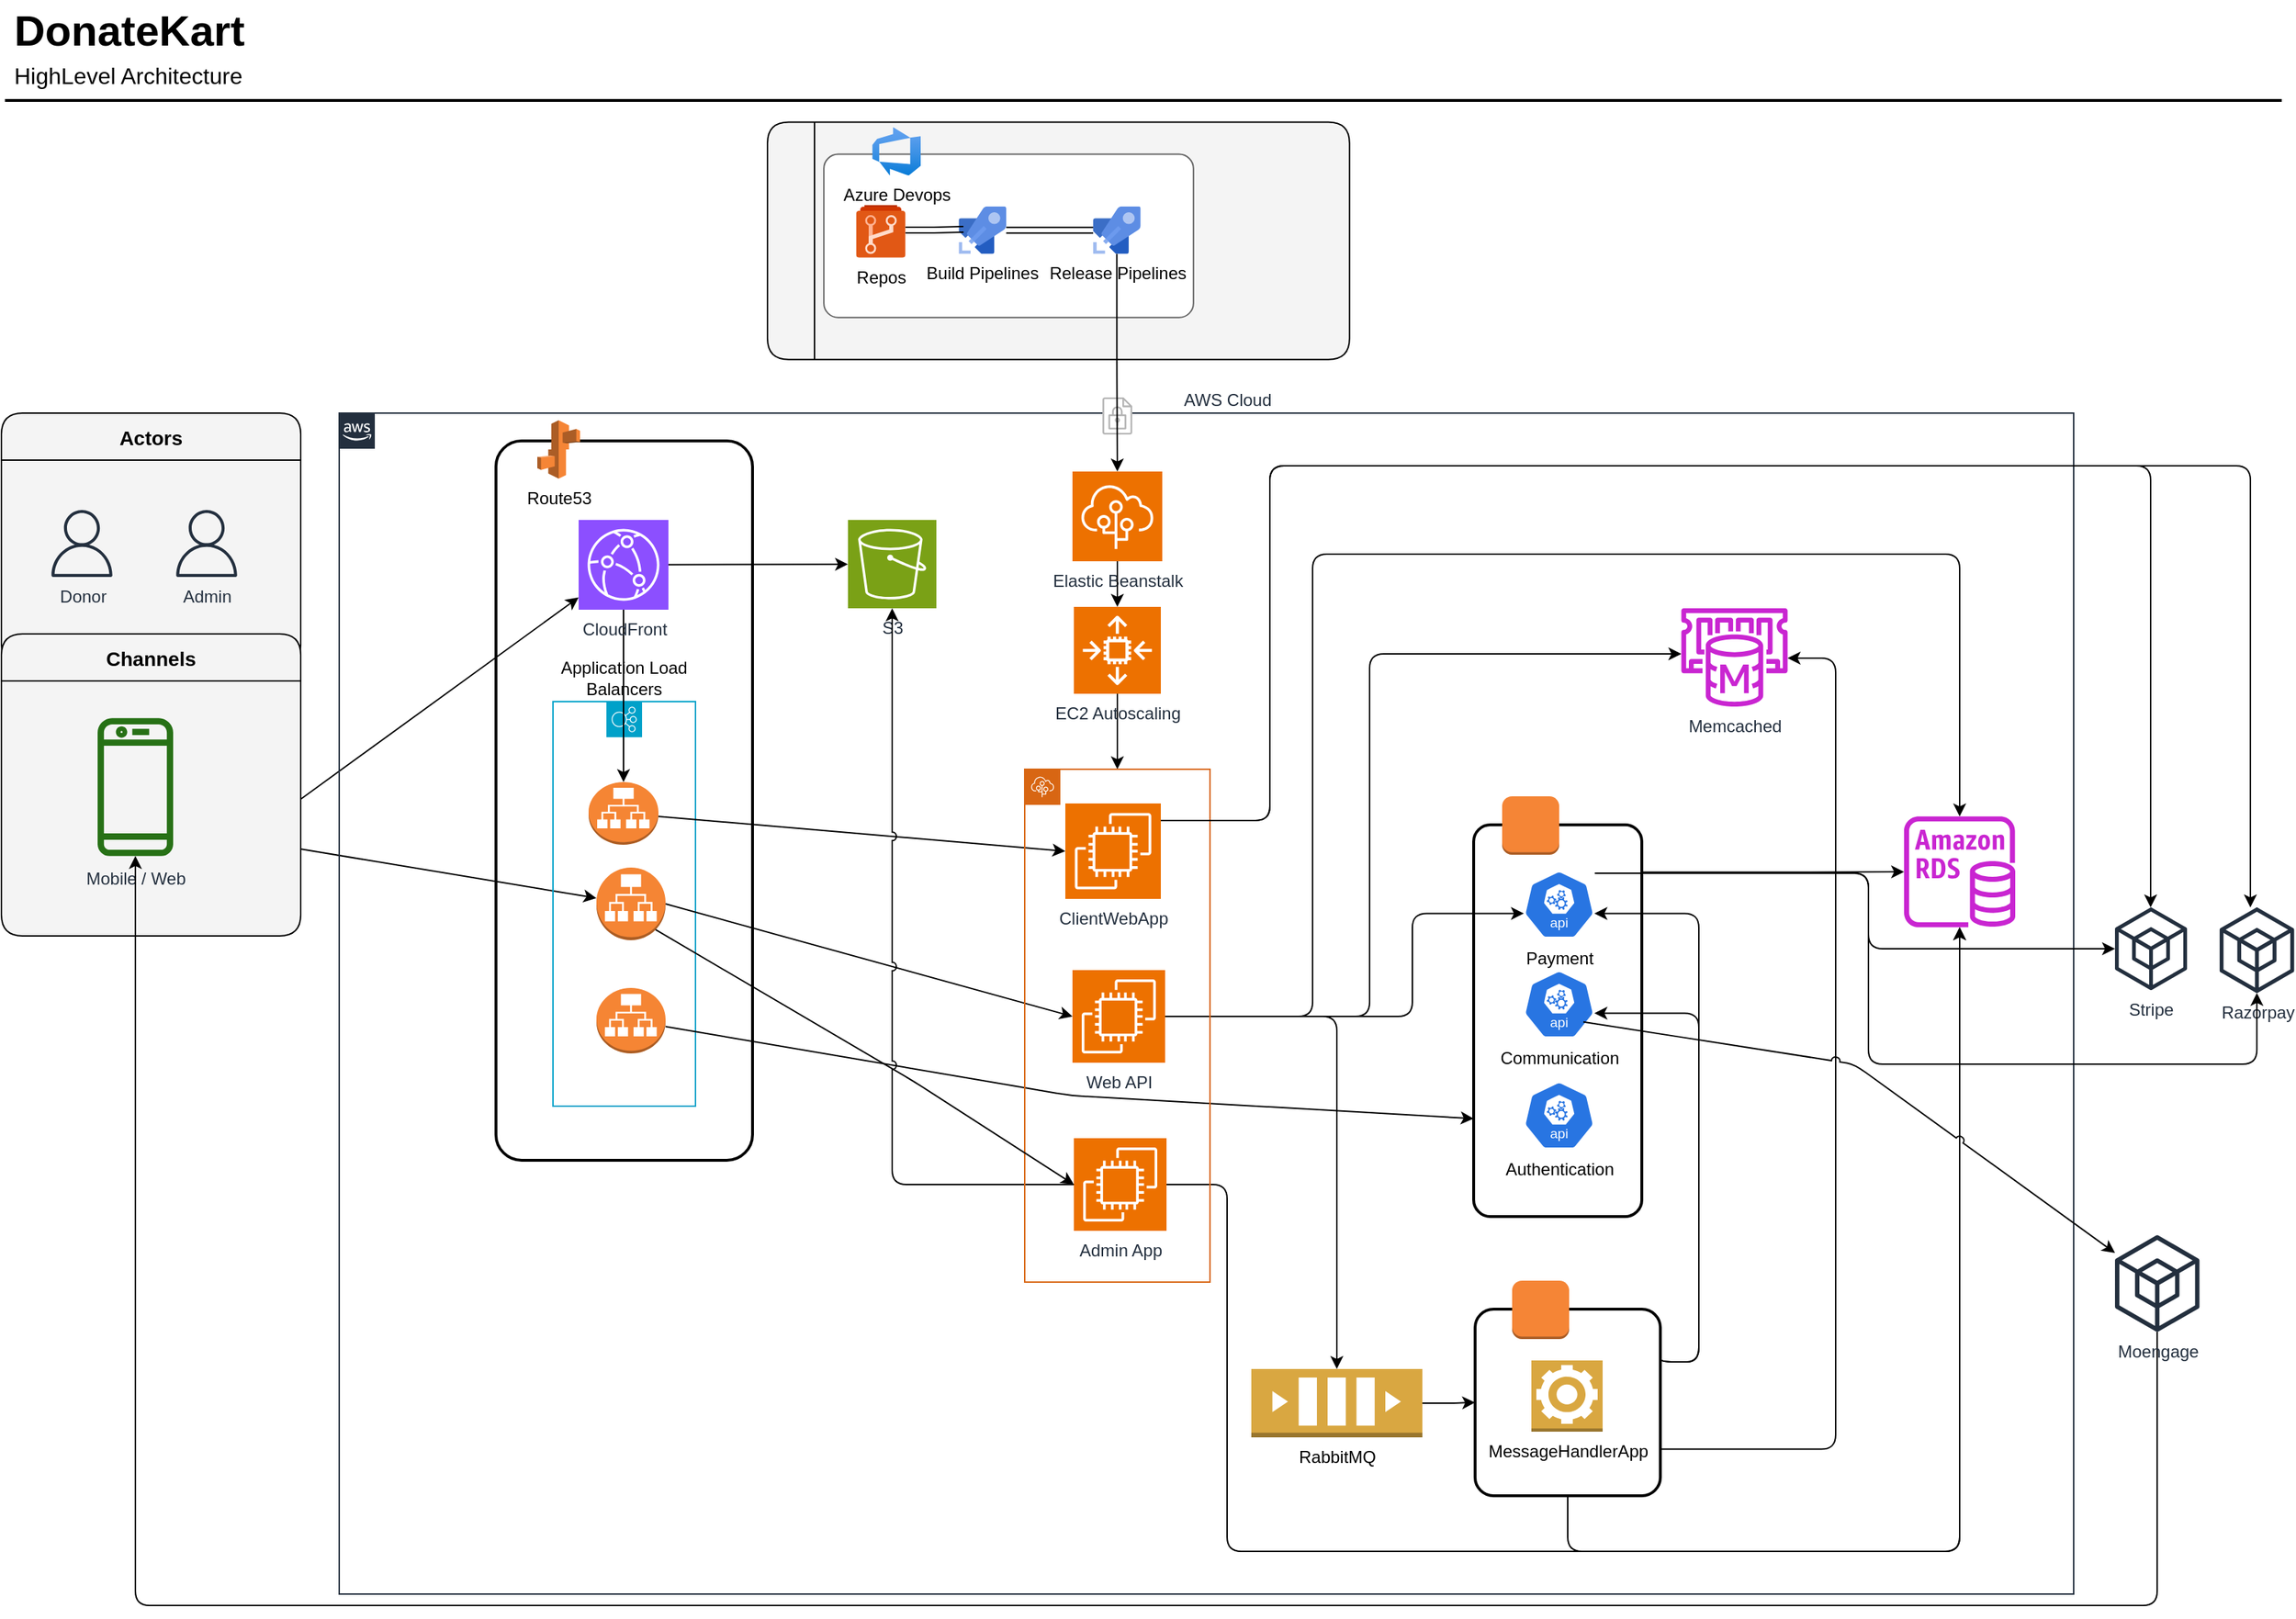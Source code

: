 <mxfile version="28.2.5">
  <diagram id="Ht1M8jgEwFfnCIfOTk4-" name="Page-1">
    <mxGraphModel dx="2037" dy="1380" grid="0" gridSize="12" guides="1" tooltips="1" connect="1" arrows="1" fold="1" page="0" pageScale="1" pageWidth="827" pageHeight="1169" background="#ffffff" math="0" shadow="0">
      <root>
        <mxCell id="0" />
        <mxCell id="1" parent="0" />
        <mxCell id="fp2YjINmD0HIYM60DAj_-10" style="rounded=1;orthogonalLoop=1;jettySize=auto;html=1;" parent="1" target="JclMTh5I75rumQ6ye4YY-29" edge="1">
          <mxGeometry relative="1" as="geometry">
            <mxPoint x="240" y="619" as="sourcePoint" />
          </mxGeometry>
        </mxCell>
        <mxCell id="fp2YjINmD0HIYM60DAj_-9" style="rounded=1;orthogonalLoop=1;jettySize=auto;html=1;" parent="1" target="JclMTh5I75rumQ6ye4YY-11" edge="1">
          <mxGeometry relative="1" as="geometry">
            <mxPoint x="240" y="584" as="sourcePoint" />
          </mxGeometry>
        </mxCell>
        <mxCell id="jZVaUwOg5UY3L9NAnvdq-71" value="AWS Cloud" style="points=[[0,0],[0.25,0],[0.5,0],[0.75,0],[1,0],[1,0.25],[1,0.5],[1,0.75],[1,1],[0.75,1],[0.5,1],[0.25,1],[0,1],[0,0.75],[0,0.5],[0,0.25]];outlineConnect=0;gradientColor=none;html=1;whiteSpace=wrap;fontSize=12;fontStyle=0;shape=mxgraph.aws4.group;grIcon=mxgraph.aws4.group_aws_cloud_alt;strokeColor=#232F3E;fillColor=none;verticalAlign=bottom;align=center;spacingLeft=30;fontColor=#232F3E;dashed=0;labelBackgroundColor=none;container=1;pointerEvents=0;collapsible=0;recursiveResize=0;labelPosition=center;verticalLabelPosition=top;rounded=1;" parent="1" vertex="1">
          <mxGeometry x="267" y="313" width="1217" height="829" as="geometry" />
        </mxCell>
        <mxCell id="JclMTh5I75rumQ6ye4YY-43" value="" style="rounded=1;arcSize=10;dashed=0;fillColor=none;gradientColor=none;strokeWidth=2;labelPosition=left;verticalLabelPosition=top;align=right;verticalAlign=bottom;" parent="jZVaUwOg5UY3L9NAnvdq-71" vertex="1">
          <mxGeometry x="110" y="19.5" width="180" height="505" as="geometry" />
        </mxCell>
        <mxCell id="fp2YjINmD0HIYM60DAj_-79" value="&lt;span style=&quot;color: rgb(0, 0, 0); text-wrap-mode: nowrap;&quot;&gt;Application Load Balancers&lt;/span&gt;" style="outlineConnect=0;gradientColor=none;html=1;whiteSpace=wrap;fontSize=12;fontStyle=0;shape=mxgraph.aws4.groupCenter;grIcon=mxgraph.aws4.group_elastic_load_balancing;grStroke=1;strokeColor=#00A1C9;fillColor=none;verticalAlign=bottom;align=center;fontColor=#00A1C9;dashed=0;spacingTop=25;labelPosition=center;verticalLabelPosition=top;rounded=1;" parent="jZVaUwOg5UY3L9NAnvdq-71" vertex="1">
          <mxGeometry x="150" y="202.5" width="100" height="284" as="geometry" />
        </mxCell>
        <mxCell id="JclMTh5I75rumQ6ye4YY-44" value="Route53" style="dashed=0;html=1;shape=mxgraph.aws3.elastic_beanstalk;fillColor=#F58536;gradientColor=none;dashed=0;verticalAlign=top;labelPosition=center;verticalLabelPosition=bottom;align=center;rounded=1;" parent="jZVaUwOg5UY3L9NAnvdq-71" vertex="1">
          <mxGeometry x="139" y="5" width="30" height="41" as="geometry" />
        </mxCell>
        <mxCell id="JclMTh5I75rumQ6ye4YY-3" value="Elastic Beanstalk" style="points=[[0,0,0],[0.25,0,0],[0.5,0,0],[0.75,0,0],[1,0,0],[0,1,0],[0.25,1,0],[0.5,1,0],[0.75,1,0],[1,1,0],[0,0.25,0],[0,0.5,0],[0,0.75,0],[1,0.25,0],[1,0.5,0],[1,0.75,0]];outlineConnect=0;fontColor=#232F3E;fillColor=#ED7100;strokeColor=#ffffff;dashed=0;verticalLabelPosition=bottom;verticalAlign=top;align=center;html=1;fontSize=12;fontStyle=0;aspect=fixed;shape=mxgraph.aws4.resourceIcon;resIcon=mxgraph.aws4.elastic_beanstalk;rounded=1;" parent="jZVaUwOg5UY3L9NAnvdq-71" vertex="1">
          <mxGeometry x="514.5" y="41" width="63" height="63" as="geometry" />
        </mxCell>
        <mxCell id="JclMTh5I75rumQ6ye4YY-7" value="ClientWebApp" style="points=[[0,0,0],[0.25,0,0],[0.5,0,0],[0.75,0,0],[1,0,0],[0,1,0],[0.25,1,0],[0.5,1,0],[0.75,1,0],[1,1,0],[0,0.25,0],[0,0.5,0],[0,0.75,0],[1,0.25,0],[1,0.5,0],[1,0.75,0]];outlineConnect=0;fontColor=#232F3E;fillColor=#ED7100;strokeColor=#ffffff;dashed=0;verticalLabelPosition=bottom;verticalAlign=top;align=center;html=1;fontSize=12;fontStyle=0;aspect=fixed;shape=mxgraph.aws4.resourceIcon;resIcon=mxgraph.aws4.ec2;rounded=1;" parent="jZVaUwOg5UY3L9NAnvdq-71" vertex="1">
          <mxGeometry x="509.5" y="274" width="67" height="67" as="geometry" />
        </mxCell>
        <mxCell id="JclMTh5I75rumQ6ye4YY-10" value="" style="outlineConnect=0;fontColor=#232F3E;gradientColor=none;fillColor=#C925D1;strokeColor=none;dashed=0;verticalLabelPosition=bottom;verticalAlign=top;align=center;html=1;fontSize=12;fontStyle=0;aspect=fixed;pointerEvents=1;shape=mxgraph.aws4.rds_instance;rounded=1;" parent="jZVaUwOg5UY3L9NAnvdq-71" vertex="1">
          <mxGeometry x="1098" y="283" width="78" height="78" as="geometry" />
        </mxCell>
        <mxCell id="fp2YjINmD0HIYM60DAj_-8" style="edgeStyle=orthogonalEdgeStyle;rounded=1;orthogonalLoop=1;jettySize=auto;html=1;" parent="jZVaUwOg5UY3L9NAnvdq-71" source="JclMTh5I75rumQ6ye4YY-11" target="JclMTh5I75rumQ6ye4YY-16" edge="1">
          <mxGeometry relative="1" as="geometry" />
        </mxCell>
        <mxCell id="fp2YjINmD0HIYM60DAj_-20" style="edgeStyle=none;rounded=1;orthogonalLoop=1;jettySize=auto;html=1;" parent="jZVaUwOg5UY3L9NAnvdq-71" source="JclMTh5I75rumQ6ye4YY-11" target="fp2YjINmD0HIYM60DAj_-19" edge="1">
          <mxGeometry relative="1" as="geometry" />
        </mxCell>
        <mxCell id="JclMTh5I75rumQ6ye4YY-11" value="CloudFront" style="points=[[0,0,0],[0.25,0,0],[0.5,0,0],[0.75,0,0],[1,0,0],[0,1,0],[0.25,1,0],[0.5,1,0],[0.75,1,0],[1,1,0],[0,0.25,0],[0,0.5,0],[0,0.75,0],[1,0.25,0],[1,0.5,0],[1,0.75,0]];outlineConnect=0;fontColor=#232F3E;fillColor=#8C4FFF;strokeColor=#ffffff;dashed=0;verticalLabelPosition=bottom;verticalAlign=top;align=center;html=1;fontSize=12;fontStyle=0;aspect=fixed;shape=mxgraph.aws4.resourceIcon;resIcon=mxgraph.aws4.cloudfront;rounded=1;" parent="jZVaUwOg5UY3L9NAnvdq-71" vertex="1">
          <mxGeometry x="168" y="75" width="63" height="63" as="geometry" />
        </mxCell>
        <mxCell id="fp2YjINmD0HIYM60DAj_-65" style="edgeStyle=orthogonalEdgeStyle;rounded=1;orthogonalLoop=1;jettySize=auto;html=1;entryX=0;entryY=0.5;entryDx=0;entryDy=0;" parent="jZVaUwOg5UY3L9NAnvdq-71" source="JclMTh5I75rumQ6ye4YY-14" target="JclMTh5I75rumQ6ye4YY-52" edge="1">
          <mxGeometry relative="1" as="geometry" />
        </mxCell>
        <mxCell id="JclMTh5I75rumQ6ye4YY-14" value="RabbitMQ" style="outlineConnect=0;dashed=0;verticalLabelPosition=bottom;verticalAlign=top;align=center;html=1;shape=mxgraph.aws3.queue;fillColor=#D9A741;gradientColor=none;rotation=0;rounded=1;" parent="jZVaUwOg5UY3L9NAnvdq-71" vertex="1">
          <mxGeometry x="640" y="671" width="120" height="48" as="geometry" />
        </mxCell>
        <mxCell id="JclMTh5I75rumQ6ye4YY-16" value="" style="outlineConnect=0;dashed=0;verticalLabelPosition=bottom;verticalAlign=top;align=center;html=1;shape=mxgraph.aws3.application_load_balancer;fillColor=#F58534;gradientColor=none;rounded=1;" parent="jZVaUwOg5UY3L9NAnvdq-71" vertex="1">
          <mxGeometry x="175" y="259" width="49" height="44" as="geometry" />
        </mxCell>
        <mxCell id="fp2YjINmD0HIYM60DAj_-42" style="edgeStyle=orthogonalEdgeStyle;rounded=1;orthogonalLoop=1;jettySize=auto;html=1;entryX=0.5;entryY=0;entryDx=0;entryDy=0;" parent="jZVaUwOg5UY3L9NAnvdq-71" source="JclMTh5I75rumQ6ye4YY-6" target="fp2YjINmD0HIYM60DAj_-41" edge="1">
          <mxGeometry relative="1" as="geometry" />
        </mxCell>
        <mxCell id="JclMTh5I75rumQ6ye4YY-6" value="EC2 Autoscaling" style="points=[[0,0,0],[0.25,0,0],[0.5,0,0],[0.75,0,0],[1,0,0],[0,1,0],[0.25,1,0],[0.5,1,0],[0.75,1,0],[1,1,0],[0,0.25,0],[0,0.5,0],[0,0.75,0],[1,0.25,0],[1,0.5,0],[1,0.75,0]];outlineConnect=0;fontColor=#232F3E;fillColor=#ED7100;strokeColor=#ffffff;dashed=0;verticalLabelPosition=bottom;verticalAlign=top;align=center;html=1;fontSize=12;fontStyle=0;aspect=fixed;shape=mxgraph.aws4.resourceIcon;resIcon=mxgraph.aws4.auto_scaling2;rounded=1;" parent="jZVaUwOg5UY3L9NAnvdq-71" vertex="1">
          <mxGeometry x="515.5" y="136" width="61" height="61" as="geometry" />
        </mxCell>
        <mxCell id="fp2YjINmD0HIYM60DAj_-45" style="edgeStyle=orthogonalEdgeStyle;rounded=1;orthogonalLoop=1;jettySize=auto;html=1;curved=0;" parent="jZVaUwOg5UY3L9NAnvdq-71" source="JclMTh5I75rumQ6ye4YY-18" target="JclMTh5I75rumQ6ye4YY-10" edge="1">
          <mxGeometry relative="1" as="geometry">
            <Array as="points">
              <mxPoint x="683" y="424" />
              <mxPoint x="683" y="99" />
              <mxPoint x="1137" y="99" />
            </Array>
          </mxGeometry>
        </mxCell>
        <mxCell id="fp2YjINmD0HIYM60DAj_-63" style="edgeStyle=orthogonalEdgeStyle;rounded=1;orthogonalLoop=1;jettySize=auto;html=1;curved=0;" parent="jZVaUwOg5UY3L9NAnvdq-71" source="JclMTh5I75rumQ6ye4YY-18" target="JclMTh5I75rumQ6ye4YY-49" edge="1">
          <mxGeometry relative="1" as="geometry">
            <Array as="points">
              <mxPoint x="723" y="424" />
              <mxPoint x="723" y="169" />
            </Array>
          </mxGeometry>
        </mxCell>
        <mxCell id="fp2YjINmD0HIYM60DAj_-64" style="edgeStyle=orthogonalEdgeStyle;rounded=1;orthogonalLoop=1;jettySize=auto;html=1;strokeColor=default;curved=0;" parent="jZVaUwOg5UY3L9NAnvdq-71" source="JclMTh5I75rumQ6ye4YY-18" target="JclMTh5I75rumQ6ye4YY-14" edge="1">
          <mxGeometry relative="1" as="geometry" />
        </mxCell>
        <mxCell id="JclMTh5I75rumQ6ye4YY-18" value="Web API" style="points=[[0,0,0],[0.25,0,0],[0.5,0,0],[0.75,0,0],[1,0,0],[0,1,0],[0.25,1,0],[0.5,1,0],[0.75,1,0],[1,1,0],[0,0.25,0],[0,0.5,0],[0,0.75,0],[1,0.25,0],[1,0.5,0],[1,0.75,0]];outlineConnect=0;fontColor=#232F3E;fillColor=#ED7100;strokeColor=#ffffff;dashed=0;verticalLabelPosition=bottom;verticalAlign=top;align=center;html=1;fontSize=12;fontStyle=0;aspect=fixed;shape=mxgraph.aws4.resourceIcon;resIcon=mxgraph.aws4.ec2;rounded=1;" parent="jZVaUwOg5UY3L9NAnvdq-71" vertex="1">
          <mxGeometry x="514.5" y="391" width="65" height="65" as="geometry" />
        </mxCell>
        <mxCell id="JclMTh5I75rumQ6ye4YY-26" style="rounded=1;orthogonalLoop=1;jettySize=auto;html=1;entryX=0;entryY=0.5;entryDx=0;entryDy=0;entryPerimeter=0;" parent="jZVaUwOg5UY3L9NAnvdq-71" source="JclMTh5I75rumQ6ye4YY-16" target="JclMTh5I75rumQ6ye4YY-7" edge="1">
          <mxGeometry relative="1" as="geometry" />
        </mxCell>
        <mxCell id="JclMTh5I75rumQ6ye4YY-27" style="rounded=1;orthogonalLoop=1;jettySize=auto;html=1;entryX=0;entryY=0.5;entryDx=0;entryDy=0;entryPerimeter=0;exitX=1;exitY=0.5;exitDx=0;exitDy=0;exitPerimeter=0;" parent="jZVaUwOg5UY3L9NAnvdq-71" source="JclMTh5I75rumQ6ye4YY-29" target="JclMTh5I75rumQ6ye4YY-18" edge="1">
          <mxGeometry relative="1" as="geometry" />
        </mxCell>
        <mxCell id="JclMTh5I75rumQ6ye4YY-29" value="" style="outlineConnect=0;dashed=0;verticalLabelPosition=bottom;verticalAlign=top;align=center;html=1;shape=mxgraph.aws3.application_load_balancer;fillColor=#F58534;gradientColor=none;rounded=1;" parent="jZVaUwOg5UY3L9NAnvdq-71" vertex="1">
          <mxGeometry x="180.5" y="319" width="48.5" height="51" as="geometry" />
        </mxCell>
        <mxCell id="JclMTh5I75rumQ6ye4YY-30" value="" style="outlineConnect=0;dashed=0;verticalLabelPosition=bottom;verticalAlign=top;align=center;html=1;shape=mxgraph.aws3.application_load_balancer;fillColor=#F58534;gradientColor=none;rounded=1;" parent="jZVaUwOg5UY3L9NAnvdq-71" vertex="1">
          <mxGeometry x="180.5" y="403.5" width="48.5" height="46" as="geometry" />
        </mxCell>
        <mxCell id="JclMTh5I75rumQ6ye4YY-49" value="Memcached" style="outlineConnect=0;fontColor=#232F3E;gradientColor=none;fillColor=#C925D1;strokeColor=none;dashed=0;verticalLabelPosition=bottom;verticalAlign=top;align=center;html=1;fontSize=12;fontStyle=0;aspect=fixed;pointerEvents=1;shape=mxgraph.aws4.elasticache_for_memcached;rounded=1;" parent="jZVaUwOg5UY3L9NAnvdq-71" vertex="1">
          <mxGeometry x="940" y="137" width="78" height="69" as="geometry" />
        </mxCell>
        <mxCell id="jZVaUwOg5UY3L9NAnvdq-182" value="" style="group;rounded=1;" parent="jZVaUwOg5UY3L9NAnvdq-71" vertex="1" connectable="0">
          <mxGeometry x="535.5" y="-11" width="21" height="26" as="geometry" />
        </mxCell>
        <mxCell id="jZVaUwOg5UY3L9NAnvdq-183" value="" style="rounded=1;whiteSpace=wrap;html=1;labelBackgroundColor=#ffffff;fontSize=14;align=center;strokeColor=none;" parent="jZVaUwOg5UY3L9NAnvdq-182" vertex="1">
          <mxGeometry width="21" height="26" as="geometry" />
        </mxCell>
        <mxCell id="jZVaUwOg5UY3L9NAnvdq-184" value="" style="outlineConnect=0;fontColor=#232F3E;gradientColor=none;fillColor=#B3B3B3;strokeColor=none;dashed=0;verticalLabelPosition=bottom;verticalAlign=top;align=center;html=1;fontSize=12;fontStyle=0;aspect=fixed;pointerEvents=1;shape=mxgraph.aws4.encrypted_data;labelBackgroundColor=#ffffff;rounded=1;" parent="jZVaUwOg5UY3L9NAnvdq-182" vertex="1">
          <mxGeometry width="21" height="26" as="geometry" />
        </mxCell>
        <mxCell id="fp2YjINmD0HIYM60DAj_-19" value="S3" style="points=[[0,0,0],[0.25,0,0],[0.5,0,0],[0.75,0,0],[1,0,0],[0,1,0],[0.25,1,0],[0.5,1,0],[0.75,1,0],[1,1,0],[0,0.25,0],[0,0.5,0],[0,0.75,0],[1,0.25,0],[1,0.5,0],[1,0.75,0]];outlineConnect=0;fontColor=#232F3E;fillColor=#7AA116;strokeColor=#ffffff;dashed=0;verticalLabelPosition=bottom;verticalAlign=top;align=center;html=1;fontSize=12;fontStyle=0;aspect=fixed;shape=mxgraph.aws4.resourceIcon;resIcon=mxgraph.aws4.s3;rounded=1;" parent="jZVaUwOg5UY3L9NAnvdq-71" vertex="1">
          <mxGeometry x="357" y="75" width="62" height="62" as="geometry" />
        </mxCell>
        <mxCell id="fp2YjINmD0HIYM60DAj_-23" value="" style="group;rounded=1;" parent="jZVaUwOg5UY3L9NAnvdq-71" vertex="1" connectable="0">
          <mxGeometry x="796" y="253" width="118" height="295" as="geometry" />
        </mxCell>
        <mxCell id="JclMTh5I75rumQ6ye4YY-34" value="" style="rounded=1;arcSize=10;dashed=0;fillColor=none;gradientColor=none;strokeWidth=2;" parent="fp2YjINmD0HIYM60DAj_-23" vertex="1">
          <mxGeometry y="36" width="118" height="275" as="geometry" />
        </mxCell>
        <mxCell id="JclMTh5I75rumQ6ye4YY-35" value="" style="dashed=0;html=1;shape=mxgraph.aws3.instance;fillColor=#F58536;gradientColor=none;dashed=0;rounded=1;" parent="fp2YjINmD0HIYM60DAj_-23" vertex="1">
          <mxGeometry x="20" y="16" width="40" height="41" as="geometry" />
        </mxCell>
        <mxCell id="JclMTh5I75rumQ6ye4YY-38" value="Payment" style="aspect=fixed;html=1;dashed=0;whitespace=wrap;verticalLabelPosition=bottom;verticalAlign=top;fillColor=#2875E2;strokeColor=#ffffff;points=[[0.005,0.63,0],[0.1,0.2,0],[0.9,0.2,0],[0.5,0,0],[0.995,0.63,0],[0.72,0.99,0],[0.5,1,0],[0.28,0.99,0]];shape=mxgraph.kubernetes.icon2;kubernetesLabel=1;prIcon=api;rounded=1;" parent="fp2YjINmD0HIYM60DAj_-23" vertex="1">
          <mxGeometry x="35" y="68" width="50" height="48" as="geometry" />
        </mxCell>
        <mxCell id="JclMTh5I75rumQ6ye4YY-40" value="Authentication" style="aspect=fixed;html=1;dashed=0;whitespace=wrap;verticalLabelPosition=bottom;verticalAlign=top;fillColor=#2875E2;strokeColor=#ffffff;points=[[0.005,0.63,0],[0.1,0.2,0],[0.9,0.2,0],[0.5,0,0],[0.995,0.63,0],[0.72,0.99,0],[0.5,1,0],[0.28,0.99,0]];shape=mxgraph.kubernetes.icon2;kubernetesLabel=1;prIcon=api;rounded=1;" parent="fp2YjINmD0HIYM60DAj_-23" vertex="1">
          <mxGeometry x="35" y="216" width="50" height="48" as="geometry" />
        </mxCell>
        <mxCell id="JclMTh5I75rumQ6ye4YY-39" value="Communication" style="aspect=fixed;html=1;dashed=0;whitespace=wrap;verticalLabelPosition=bottom;verticalAlign=top;fillColor=#2875E2;strokeColor=#ffffff;points=[[0.005,0.63,0],[0.1,0.2,0],[0.9,0.2,0],[0.5,0,0],[0.995,0.63,0],[0.72,0.99,0],[0.5,1,0],[0.28,0.99,0]];shape=mxgraph.kubernetes.icon2;kubernetesLabel=1;prIcon=api;rounded=1;" parent="fp2YjINmD0HIYM60DAj_-23" vertex="1">
          <mxGeometry x="35" y="138" width="50" height="48" as="geometry" />
        </mxCell>
        <mxCell id="fp2YjINmD0HIYM60DAj_-43" style="edgeStyle=orthogonalEdgeStyle;rounded=1;orthogonalLoop=1;jettySize=auto;html=1;exitX=1;exitY=0.75;exitDx=0;exitDy=0;curved=0;" parent="jZVaUwOg5UY3L9NAnvdq-71" source="JclMTh5I75rumQ6ye4YY-52" target="JclMTh5I75rumQ6ye4YY-49" edge="1">
          <mxGeometry relative="1" as="geometry">
            <Array as="points">
              <mxPoint x="1050" y="727" />
              <mxPoint x="1050" y="172" />
            </Array>
          </mxGeometry>
        </mxCell>
        <mxCell id="fp2YjINmD0HIYM60DAj_-56" style="edgeStyle=orthogonalEdgeStyle;rounded=1;orthogonalLoop=1;jettySize=auto;html=1;curved=0;" parent="jZVaUwOg5UY3L9NAnvdq-71" source="JclMTh5I75rumQ6ye4YY-52" target="JclMTh5I75rumQ6ye4YY-10" edge="1">
          <mxGeometry relative="1" as="geometry">
            <Array as="points">
              <mxPoint x="862" y="799" />
              <mxPoint x="1137" y="799" />
            </Array>
          </mxGeometry>
        </mxCell>
        <mxCell id="JclMTh5I75rumQ6ye4YY-52" value="" style="rounded=1;arcSize=10;dashed=0;fillColor=none;gradientColor=none;strokeWidth=2;" parent="jZVaUwOg5UY3L9NAnvdq-71" vertex="1">
          <mxGeometry x="797" y="629" width="130" height="131" as="geometry" />
        </mxCell>
        <mxCell id="JclMTh5I75rumQ6ye4YY-53" value="" style="dashed=0;html=1;shape=mxgraph.aws3.instance;fillColor=#F58536;gradientColor=none;dashed=0;rounded=1;" parent="jZVaUwOg5UY3L9NAnvdq-71" vertex="1">
          <mxGeometry x="823" y="609" width="40" height="41" as="geometry" />
        </mxCell>
        <mxCell id="fp2YjINmD0HIYM60DAj_-3" value="MessageHandlerApp" style="outlineConnect=0;dashed=0;verticalLabelPosition=bottom;verticalAlign=top;align=center;html=1;shape=mxgraph.aws3.worker;fillColor=#D9A741;gradientColor=none;rounded=1;" parent="jZVaUwOg5UY3L9NAnvdq-71" vertex="1">
          <mxGeometry x="836.5" y="665" width="50" height="50" as="geometry" />
        </mxCell>
        <mxCell id="fp2YjINmD0HIYM60DAj_-28" style="rounded=1;orthogonalLoop=1;jettySize=auto;html=1;entryX=0;entryY=0.75;entryDx=0;entryDy=0;" parent="jZVaUwOg5UY3L9NAnvdq-71" source="JclMTh5I75rumQ6ye4YY-30" target="JclMTh5I75rumQ6ye4YY-34" edge="1">
          <mxGeometry relative="1" as="geometry">
            <Array as="points">
              <mxPoint x="513" y="479" />
            </Array>
          </mxGeometry>
        </mxCell>
        <mxCell id="fp2YjINmD0HIYM60DAj_-31" style="edgeStyle=orthogonalEdgeStyle;rounded=1;orthogonalLoop=1;jettySize=auto;html=1;entryX=0.005;entryY=0.63;entryDx=0;entryDy=0;entryPerimeter=0;curved=0;" parent="jZVaUwOg5UY3L9NAnvdq-71" source="JclMTh5I75rumQ6ye4YY-18" target="JclMTh5I75rumQ6ye4YY-38" edge="1">
          <mxGeometry relative="1" as="geometry">
            <Array as="points">
              <mxPoint x="753" y="424" />
              <mxPoint x="753" y="351" />
            </Array>
          </mxGeometry>
        </mxCell>
        <mxCell id="fp2YjINmD0HIYM60DAj_-33" style="edgeStyle=orthogonalEdgeStyle;rounded=1;orthogonalLoop=1;jettySize=auto;html=1;entryX=0.995;entryY=0.63;entryDx=0;entryDy=0;entryPerimeter=0;exitX=1;exitY=0.25;exitDx=0;exitDy=0;curved=0;" parent="jZVaUwOg5UY3L9NAnvdq-71" source="JclMTh5I75rumQ6ye4YY-52" target="JclMTh5I75rumQ6ye4YY-38" edge="1">
          <mxGeometry relative="1" as="geometry">
            <Array as="points">
              <mxPoint x="954" y="666" />
              <mxPoint x="954" y="351" />
            </Array>
          </mxGeometry>
        </mxCell>
        <mxCell id="fp2YjINmD0HIYM60DAj_-34" style="edgeStyle=orthogonalEdgeStyle;rounded=1;orthogonalLoop=1;jettySize=auto;html=1;entryX=0.995;entryY=0.63;entryDx=0;entryDy=0;entryPerimeter=0;exitX=1;exitY=0.25;exitDx=0;exitDy=0;curved=0;" parent="jZVaUwOg5UY3L9NAnvdq-71" source="JclMTh5I75rumQ6ye4YY-52" target="JclMTh5I75rumQ6ye4YY-39" edge="1">
          <mxGeometry relative="1" as="geometry">
            <Array as="points">
              <mxPoint x="954" y="666" />
              <mxPoint x="954" y="421" />
            </Array>
          </mxGeometry>
        </mxCell>
        <mxCell id="fp2YjINmD0HIYM60DAj_-37" style="edgeStyle=orthogonalEdgeStyle;rounded=1;orthogonalLoop=1;jettySize=auto;html=1;jumpStyle=arc;" parent="jZVaUwOg5UY3L9NAnvdq-71" source="fp2YjINmD0HIYM60DAj_-36" target="fp2YjINmD0HIYM60DAj_-19" edge="1">
          <mxGeometry relative="1" as="geometry" />
        </mxCell>
        <mxCell id="fp2YjINmD0HIYM60DAj_-48" style="edgeStyle=orthogonalEdgeStyle;rounded=1;orthogonalLoop=1;jettySize=auto;html=1;curved=0;jumpStyle=arc;" parent="jZVaUwOg5UY3L9NAnvdq-71" source="fp2YjINmD0HIYM60DAj_-36" target="JclMTh5I75rumQ6ye4YY-10" edge="1">
          <mxGeometry relative="1" as="geometry">
            <Array as="points">
              <mxPoint x="623" y="542" />
              <mxPoint x="623" y="799" />
              <mxPoint x="1137" y="799" />
            </Array>
          </mxGeometry>
        </mxCell>
        <mxCell id="fp2YjINmD0HIYM60DAj_-36" value="Admin App" style="points=[[0,0,0],[0.25,0,0],[0.5,0,0],[0.75,0,0],[1,0,0],[0,1,0],[0.25,1,0],[0.5,1,0],[0.75,1,0],[1,1,0],[0,0.25,0],[0,0.5,0],[0,0.75,0],[1,0.25,0],[1,0.5,0],[1,0.75,0]];outlineConnect=0;fontColor=#232F3E;fillColor=#ED7100;strokeColor=#ffffff;dashed=0;verticalLabelPosition=bottom;verticalAlign=top;align=center;html=1;fontSize=12;fontStyle=0;aspect=fixed;shape=mxgraph.aws4.resourceIcon;resIcon=mxgraph.aws4.ec2;rounded=1;" parent="jZVaUwOg5UY3L9NAnvdq-71" vertex="1">
          <mxGeometry x="515.5" y="509" width="65" height="65" as="geometry" />
        </mxCell>
        <mxCell id="fp2YjINmD0HIYM60DAj_-40" style="edgeStyle=orthogonalEdgeStyle;rounded=1;orthogonalLoop=1;jettySize=auto;html=1;exitX=0.5;exitY=1;exitDx=0;exitDy=0;exitPerimeter=0;entryX=0.5;entryY=0;entryDx=0;entryDy=0;entryPerimeter=0;" parent="jZVaUwOg5UY3L9NAnvdq-71" source="JclMTh5I75rumQ6ye4YY-3" target="JclMTh5I75rumQ6ye4YY-6" edge="1">
          <mxGeometry relative="1" as="geometry" />
        </mxCell>
        <mxCell id="fp2YjINmD0HIYM60DAj_-41" value="" style="points=[[0,0],[0.25,0],[0.5,0],[0.75,0],[1,0],[1,0.25],[1,0.5],[1,0.75],[1,1],[0.75,1],[0.5,1],[0.25,1],[0,1],[0,0.75],[0,0.5],[0,0.25]];outlineConnect=0;gradientColor=none;html=1;whiteSpace=wrap;fontSize=12;fontStyle=0;container=1;pointerEvents=0;collapsible=0;recursiveResize=0;shape=mxgraph.aws4.group;grIcon=mxgraph.aws4.group_elastic_beanstalk;strokeColor=#D86613;fillColor=none;verticalAlign=top;align=left;spacingLeft=30;fontColor=#D86613;dashed=0;rounded=1;" parent="jZVaUwOg5UY3L9NAnvdq-71" vertex="1">
          <mxGeometry x="481" y="250" width="130" height="360" as="geometry" />
        </mxCell>
        <mxCell id="fp2YjINmD0HIYM60DAj_-49" style="rounded=1;orthogonalLoop=1;jettySize=auto;html=1;entryX=0;entryY=0.5;entryDx=0;entryDy=0;entryPerimeter=0;exitX=0.855;exitY=0.855;exitDx=0;exitDy=0;exitPerimeter=0;" parent="jZVaUwOg5UY3L9NAnvdq-71" source="JclMTh5I75rumQ6ye4YY-29" target="fp2YjINmD0HIYM60DAj_-36" edge="1">
          <mxGeometry relative="1" as="geometry">
            <Array as="points">
              <mxPoint x="403" y="469" />
            </Array>
          </mxGeometry>
        </mxCell>
        <mxCell id="fp2YjINmD0HIYM60DAj_-61" style="edgeStyle=orthogonalEdgeStyle;rounded=1;orthogonalLoop=1;jettySize=auto;html=1;exitX=0.992;exitY=0.121;exitDx=0;exitDy=0;exitPerimeter=0;" parent="jZVaUwOg5UY3L9NAnvdq-71" source="JclMTh5I75rumQ6ye4YY-34" target="JclMTh5I75rumQ6ye4YY-10" edge="1">
          <mxGeometry relative="1" as="geometry">
            <mxPoint x="920" y="321" as="sourcePoint" />
          </mxGeometry>
        </mxCell>
        <mxCell id="jZVaUwOg5UY3L9NAnvdq-111" value="" style="edgeStyle=elbowEdgeStyle;rounded=1;orthogonalLoop=1;jettySize=auto;html=1;endArrow=open;endFill=0;strokeColor=#545B64;strokeWidth=2;fontSize=14;" parent="1" edge="1">
          <mxGeometry relative="1" as="geometry">
            <mxPoint x="608.857" y="583.036" as="sourcePoint" />
            <mxPoint x="609" y="584" as="targetPoint" />
          </mxGeometry>
        </mxCell>
        <mxCell id="-QjtrjUzRDEMRZ5MF8oH-47" value="DonateKart" style="text;html=1;resizable=0;points=[];autosize=1;align=left;verticalAlign=top;spacingTop=-4;fontSize=30;fontStyle=1;labelBackgroundColor=none;rounded=1;" parent="1" vertex="1">
          <mxGeometry x="36.5" y="23.5" width="180" height="40" as="geometry" />
        </mxCell>
        <mxCell id="-QjtrjUzRDEMRZ5MF8oH-48" value="HighLevel Architecture" style="text;html=1;resizable=0;points=[];autosize=1;align=left;verticalAlign=top;spacingTop=-4;fontSize=16;labelBackgroundColor=none;rounded=1;" parent="1" vertex="1">
          <mxGeometry x="36.5" y="63.5" width="180" height="30" as="geometry" />
        </mxCell>
        <mxCell id="SCVMTBWpLvtzJIhz15lM-1" value="" style="line;strokeWidth=2;html=1;fontSize=14;labelBackgroundColor=none;rounded=1;" parent="1" vertex="1">
          <mxGeometry x="32.5" y="88.5" width="1597.5" height="10" as="geometry" />
        </mxCell>
        <mxCell id="jZVaUwOg5UY3L9NAnvdq-59" value="Actors" style="swimlane;fontSize=14;align=center;swimlaneFillColor=#f4f4f4;fillColor=#f4f4f4;startSize=33;container=1;pointerEvents=0;collapsible=0;recursiveResize=0;rounded=1;" parent="1" vertex="1">
          <mxGeometry x="30" y="313" width="210" height="177" as="geometry" />
        </mxCell>
        <mxCell id="jZVaUwOg5UY3L9NAnvdq-60" value="Donor" style="outlineConnect=0;fontColor=#232F3E;gradientColor=none;fillColor=#232F3E;strokeColor=none;dashed=0;verticalLabelPosition=bottom;verticalAlign=top;align=center;html=1;fontSize=12;fontStyle=0;aspect=fixed;pointerEvents=1;shape=mxgraph.aws4.user;labelBackgroundColor=none;rounded=1;" parent="jZVaUwOg5UY3L9NAnvdq-59" vertex="1">
          <mxGeometry x="33" y="68" width="47" height="47" as="geometry" />
        </mxCell>
        <mxCell id="fp2YjINmD0HIYM60DAj_-38" value="Admin" style="outlineConnect=0;fontColor=#232F3E;gradientColor=none;fillColor=#232F3E;strokeColor=none;dashed=0;verticalLabelPosition=bottom;verticalAlign=top;align=center;html=1;fontSize=12;fontStyle=0;aspect=fixed;pointerEvents=1;shape=mxgraph.aws4.user;labelBackgroundColor=none;rounded=1;" parent="jZVaUwOg5UY3L9NAnvdq-59" vertex="1">
          <mxGeometry x="120.5" y="68" width="47" height="47" as="geometry" />
        </mxCell>
        <mxCell id="jZVaUwOg5UY3L9NAnvdq-62" value="Channels" style="swimlane;fontSize=14;align=center;swimlaneFillColor=#f4f4f4;fillColor=#f4f4f4;startSize=33;container=1;pointerEvents=0;collapsible=0;recursiveResize=0;rounded=1;" parent="1" vertex="1">
          <mxGeometry x="30" y="468" width="210" height="212" as="geometry" />
        </mxCell>
        <mxCell id="jZVaUwOg5UY3L9NAnvdq-65" value="Mobile / Web" style="outlineConnect=0;fontColor=#232F3E;gradientColor=none;strokeColor=none;fillColor=#277116;dashed=0;verticalLabelPosition=bottom;verticalAlign=top;align=center;html=1;fontSize=12;fontStyle=0;shape=mxgraph.aws4.mobile_client;labelBackgroundColor=none;rounded=1;" parent="jZVaUwOg5UY3L9NAnvdq-62" vertex="1">
          <mxGeometry x="67.5" y="57.5" width="53" height="100" as="geometry" />
        </mxCell>
        <mxCell id="jZVaUwOg5UY3L9NAnvdq-93" value="Stripe" style="outlineConnect=0;fontColor=#232F3E;gradientColor=none;fillColor=#232F3E;strokeColor=none;dashed=0;verticalLabelPosition=bottom;verticalAlign=top;align=center;html=1;fontSize=12;fontStyle=0;aspect=fixed;pointerEvents=1;shape=mxgraph.aws4.external_sdk;labelBackgroundColor=none;rounded=1;" parent="1" vertex="1">
          <mxGeometry x="1513" y="660" width="50.56" height="58" as="geometry" />
        </mxCell>
        <mxCell id="jZVaUwOg5UY3L9NAnvdq-94" value="Razorpay" style="outlineConnect=0;fontColor=#232F3E;gradientColor=none;fillColor=#232F3E;strokeColor=none;dashed=0;verticalLabelPosition=bottom;verticalAlign=top;align=center;html=1;fontSize=12;fontStyle=0;aspect=fixed;pointerEvents=1;shape=mxgraph.aws4.external_sdk;labelBackgroundColor=none;rounded=1;" parent="1" vertex="1">
          <mxGeometry x="1586.41" y="660" width="52.31" height="60" as="geometry" />
        </mxCell>
        <mxCell id="JclMTh5I75rumQ6ye4YY-13" value="" style="edgeStyle=elbowEdgeStyle;rounded=1;orthogonalLoop=1;jettySize=auto;html=1;endArrow=open;endFill=0;strokeColor=#545B64;strokeWidth=2;fontSize=14;" parent="1" edge="1">
          <mxGeometry relative="1" as="geometry">
            <mxPoint x="550.0" y="584" as="sourcePoint" />
            <mxPoint x="550.286" y="583.993" as="targetPoint" />
          </mxGeometry>
        </mxCell>
        <mxCell id="JclMTh5I75rumQ6ye4YY-54" value="" style="swimlane;fontSize=14;align=center;swimlaneFillColor=#f4f4f4;fillColor=#f4f4f4;startSize=33;container=1;pointerEvents=0;collapsible=0;recursiveResize=0;rotation=-90;rounded=1;" parent="1" vertex="1">
          <mxGeometry x="688.39" y="-12.14" width="166.64" height="408.39" as="geometry" />
        </mxCell>
        <mxCell id="fp2YjINmD0HIYM60DAj_-71" value="" style="shape=mxgraph.mockup.containers.marginRect;rectMarginTop=10;strokeColor=#666666;strokeWidth=1;dashed=0;rounded=1;arcSize=5;recursiveResize=0;html=1;whiteSpace=wrap;" parent="JclMTh5I75rumQ6ye4YY-54" vertex="1">
          <mxGeometry x="-81.32" y="133.44" width="259.32" height="124.56" as="geometry" />
        </mxCell>
        <mxCell id="JclMTh5I75rumQ6ye4YY-57" value="Release Pipelines" style="image;aspect=fixed;html=1;points=[];align=center;fontSize=12;image=img/lib/mscae/Azure_Pipelines.svg;rotation=0;rounded=1;" parent="JclMTh5I75rumQ6ye4YY-54" vertex="1">
          <mxGeometry x="107.63" y="180.07" width="33.32" height="33.32" as="geometry" />
        </mxCell>
        <mxCell id="fp2YjINmD0HIYM60DAj_-70" value="Repos" style="image;aspect=fixed;html=1;points=[];align=center;fontSize=12;image=img/lib/mscae/Azure_Repos.svg;rounded=1;" parent="JclMTh5I75rumQ6ye4YY-54" vertex="1">
          <mxGeometry x="-58.71" y="177.47" width="34.66" height="38.51" as="geometry" />
        </mxCell>
        <mxCell id="fp2YjINmD0HIYM60DAj_-67" value="Azure Devops" style="image;aspect=fixed;html=1;points=[];align=center;fontSize=12;image=img/lib/azure2/devops/Azure_DevOps.svg;rounded=1;" parent="JclMTh5I75rumQ6ye4YY-54" vertex="1">
          <mxGeometry x="-47.32" y="124.44" width="34" height="34" as="geometry" />
        </mxCell>
        <mxCell id="9ufxYr2BjAIMq-CSdd-i-3" style="edgeStyle=orthogonalEdgeStyle;rounded=1;orthogonalLoop=1;jettySize=auto;html=1;shape=link;" parent="JclMTh5I75rumQ6ye4YY-54" source="9ufxYr2BjAIMq-CSdd-i-1" target="JclMTh5I75rumQ6ye4YY-57" edge="1">
          <mxGeometry relative="1" as="geometry" />
        </mxCell>
        <mxCell id="9ufxYr2BjAIMq-CSdd-i-1" value="Build Pipelines" style="image;aspect=fixed;html=1;points=[];align=center;fontSize=12;image=img/lib/mscae/Azure_Pipelines.svg;rotation=0;rounded=1;" parent="JclMTh5I75rumQ6ye4YY-54" vertex="1">
          <mxGeometry x="13.29" y="180.07" width="33.32" height="33.32" as="geometry" />
        </mxCell>
        <mxCell id="9ufxYr2BjAIMq-CSdd-i-2" style="edgeStyle=orthogonalEdgeStyle;rounded=1;orthogonalLoop=1;jettySize=auto;html=1;entryX=0.1;entryY=0.482;entryDx=0;entryDy=0;entryPerimeter=0;shape=link;" parent="JclMTh5I75rumQ6ye4YY-54" source="fp2YjINmD0HIYM60DAj_-70" target="9ufxYr2BjAIMq-CSdd-i-1" edge="1">
          <mxGeometry relative="1" as="geometry" />
        </mxCell>
        <mxCell id="fp2YjINmD0HIYM60DAj_-78" style="edgeStyle=orthogonalEdgeStyle;rounded=1;orthogonalLoop=1;jettySize=auto;html=1;" parent="1" source="fp2YjINmD0HIYM60DAj_-50" target="jZVaUwOg5UY3L9NAnvdq-65" edge="1">
          <mxGeometry relative="1" as="geometry">
            <Array as="points">
              <mxPoint x="1543" y="1150" />
              <mxPoint x="124" y="1150" />
            </Array>
          </mxGeometry>
        </mxCell>
        <mxCell id="fp2YjINmD0HIYM60DAj_-50" value="Moengage" style="outlineConnect=0;fontColor=#232F3E;gradientColor=none;fillColor=#232F3E;strokeColor=none;dashed=0;verticalLabelPosition=bottom;verticalAlign=top;align=center;html=1;fontSize=12;fontStyle=0;aspect=fixed;pointerEvents=1;shape=mxgraph.aws4.external_sdk;labelBackgroundColor=none;rounded=1;" parent="1" vertex="1">
          <mxGeometry x="1513" y="890" width="59.28" height="68" as="geometry" />
        </mxCell>
        <mxCell id="fp2YjINmD0HIYM60DAj_-53" style="rounded=1;orthogonalLoop=1;jettySize=auto;html=1;exitX=0.84;exitY=0.757;exitDx=0;exitDy=0;exitPerimeter=0;jumpStyle=arc;" parent="1" source="JclMTh5I75rumQ6ye4YY-39" target="fp2YjINmD0HIYM60DAj_-50" edge="1">
          <mxGeometry relative="1" as="geometry">
            <Array as="points">
              <mxPoint x="1330" y="770" />
            </Array>
          </mxGeometry>
        </mxCell>
        <mxCell id="fp2YjINmD0HIYM60DAj_-2" style="edgeStyle=orthogonalEdgeStyle;rounded=1;orthogonalLoop=1;jettySize=auto;html=1;" parent="1" source="JclMTh5I75rumQ6ye4YY-57" target="JclMTh5I75rumQ6ye4YY-3" edge="1">
          <mxGeometry relative="1" as="geometry" />
        </mxCell>
        <mxCell id="fp2YjINmD0HIYM60DAj_-74" style="edgeStyle=orthogonalEdgeStyle;rounded=1;orthogonalLoop=1;jettySize=auto;html=1;" parent="1" source="JclMTh5I75rumQ6ye4YY-38" target="jZVaUwOg5UY3L9NAnvdq-93" edge="1">
          <mxGeometry relative="1" as="geometry">
            <Array as="points">
              <mxPoint x="1340" y="636" />
              <mxPoint x="1340" y="689" />
            </Array>
          </mxGeometry>
        </mxCell>
        <mxCell id="fp2YjINmD0HIYM60DAj_-75" style="edgeStyle=orthogonalEdgeStyle;rounded=1;orthogonalLoop=1;jettySize=auto;html=1;" parent="1" source="JclMTh5I75rumQ6ye4YY-38" target="jZVaUwOg5UY3L9NAnvdq-94" edge="1">
          <mxGeometry relative="1" as="geometry">
            <Array as="points">
              <mxPoint x="1340" y="636" />
              <mxPoint x="1340" y="770" />
            </Array>
          </mxGeometry>
        </mxCell>
        <mxCell id="fp2YjINmD0HIYM60DAj_-76" style="edgeStyle=orthogonalEdgeStyle;rounded=1;orthogonalLoop=1;jettySize=auto;html=1;" parent="1" source="JclMTh5I75rumQ6ye4YY-7" target="jZVaUwOg5UY3L9NAnvdq-93" edge="1">
          <mxGeometry relative="1" as="geometry">
            <Array as="points">
              <mxPoint x="920" y="599" />
              <mxPoint x="920" y="350" />
              <mxPoint x="1538" y="350" />
            </Array>
          </mxGeometry>
        </mxCell>
        <mxCell id="fp2YjINmD0HIYM60DAj_-77" style="edgeStyle=orthogonalEdgeStyle;rounded=1;orthogonalLoop=1;jettySize=auto;html=1;" parent="1" source="JclMTh5I75rumQ6ye4YY-7" target="jZVaUwOg5UY3L9NAnvdq-94" edge="1">
          <mxGeometry relative="1" as="geometry">
            <Array as="points">
              <mxPoint x="920" y="599" />
              <mxPoint x="920" y="350" />
              <mxPoint x="1608" y="350" />
            </Array>
          </mxGeometry>
        </mxCell>
      </root>
    </mxGraphModel>
  </diagram>
</mxfile>
